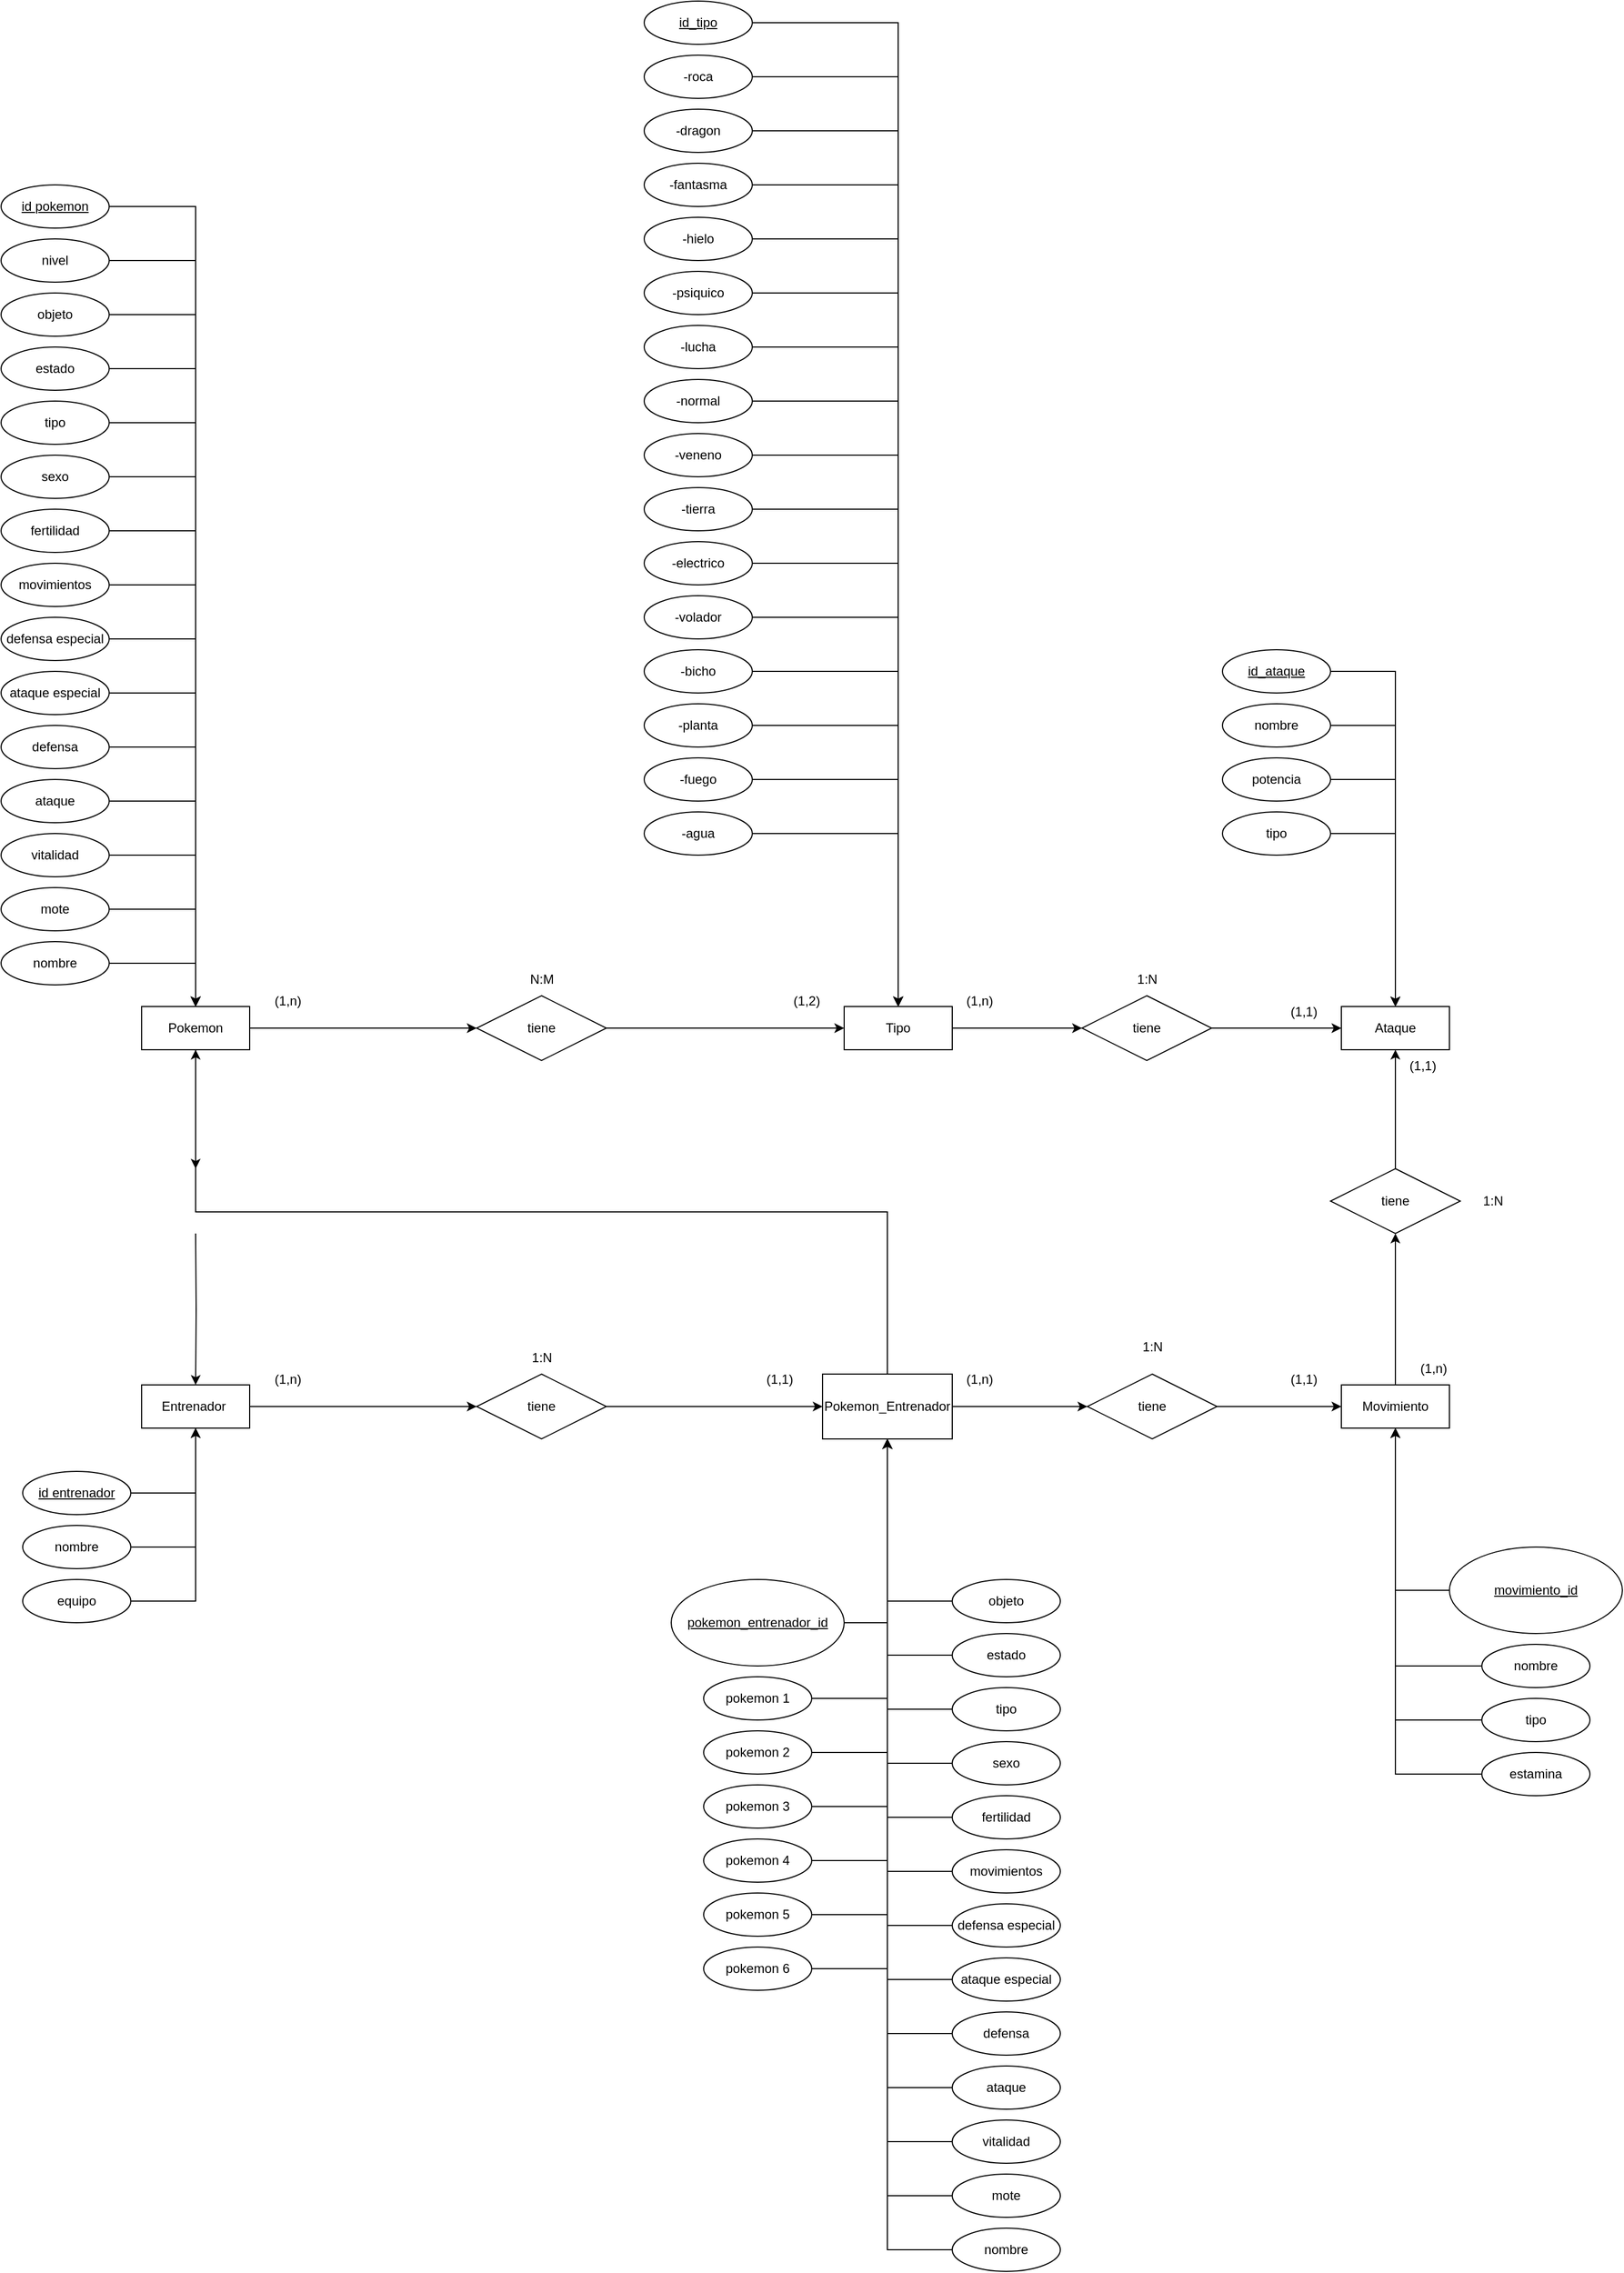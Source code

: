 <mxfile version="21.0.6" type="device"><diagram id="R2lEEEUBdFMjLlhIrx00" name="Page-1"><mxGraphModel dx="1955" dy="-4888" grid="1" gridSize="10" guides="1" tooltips="1" connect="1" arrows="1" fold="1" page="1" pageScale="1" pageWidth="850" pageHeight="1100" math="0" shadow="0" extFonts="Permanent Marker^https://fonts.googleapis.com/css?family=Permanent+Marker"><root><mxCell id="0"/><mxCell id="1" parent="0"/><mxCell id="x5G75nbqkh0U1uUKyFEa-530" style="edgeStyle=orthogonalEdgeStyle;rounded=0;orthogonalLoop=1;jettySize=auto;html=1;exitX=1;exitY=0.5;exitDx=0;exitDy=0;entryX=0;entryY=0.5;entryDx=0;entryDy=0;" parent="1" source="qln_caeNBjAnbk7us_ng-47" target="qln_caeNBjAnbk7us_ng-74" edge="1"><mxGeometry relative="1" as="geometry"/></mxCell><mxCell id="NhyKZMnc2FJVeLlSs4U3-15" style="edgeStyle=orthogonalEdgeStyle;rounded=0;orthogonalLoop=1;jettySize=auto;html=1;exitX=0.5;exitY=1;exitDx=0;exitDy=0;entryX=0.5;entryY=0;entryDx=0;entryDy=0;" parent="1" source="qln_caeNBjAnbk7us_ng-47" edge="1"><mxGeometry relative="1" as="geometry"><mxPoint x="-130" y="6730" as="targetPoint"/></mxGeometry></mxCell><mxCell id="qln_caeNBjAnbk7us_ng-47" value="Pokemon" style="whiteSpace=wrap;html=1;align=center;" parent="1" vertex="1"><mxGeometry x="-180" y="6580" width="100" height="40" as="geometry"/></mxCell><mxCell id="qln_caeNBjAnbk7us_ng-70" value="Ataque" style="whiteSpace=wrap;html=1;align=center;" parent="1" vertex="1"><mxGeometry x="930" y="6580" width="100" height="40" as="geometry"/></mxCell><mxCell id="x5G75nbqkh0U1uUKyFEa-531" style="edgeStyle=orthogonalEdgeStyle;rounded=0;orthogonalLoop=1;jettySize=auto;html=1;exitX=1;exitY=0.5;exitDx=0;exitDy=0;entryX=0;entryY=0.5;entryDx=0;entryDy=0;" parent="1" source="qln_caeNBjAnbk7us_ng-74" target="x5G75nbqkh0U1uUKyFEa-524" edge="1"><mxGeometry relative="1" as="geometry"/></mxCell><mxCell id="qln_caeNBjAnbk7us_ng-74" value="tiene" style="shape=rhombus;perimeter=rhombusPerimeter;whiteSpace=wrap;html=1;align=center;" parent="1" vertex="1"><mxGeometry x="130" y="6570" width="120" height="60" as="geometry"/></mxCell><mxCell id="AE3IdgqN83eDhT4mOjnv-27" style="edgeStyle=orthogonalEdgeStyle;rounded=0;orthogonalLoop=1;jettySize=auto;html=1;exitX=1;exitY=0.5;exitDx=0;exitDy=0;" parent="1" source="qln_caeNBjAnbk7us_ng-88" target="qln_caeNBjAnbk7us_ng-47" edge="1"><mxGeometry relative="1" as="geometry"/></mxCell><mxCell id="qln_caeNBjAnbk7us_ng-88" value="id pokemon" style="ellipse;whiteSpace=wrap;html=1;align=center;fontStyle=4;" parent="1" vertex="1"><mxGeometry x="-310" y="5820" width="100" height="40" as="geometry"/></mxCell><mxCell id="AE3IdgqN83eDhT4mOjnv-26" style="edgeStyle=orthogonalEdgeStyle;rounded=0;orthogonalLoop=1;jettySize=auto;html=1;exitX=1;exitY=0.5;exitDx=0;exitDy=0;" parent="1" source="qln_caeNBjAnbk7us_ng-89" target="qln_caeNBjAnbk7us_ng-47" edge="1"><mxGeometry relative="1" as="geometry"/></mxCell><mxCell id="qln_caeNBjAnbk7us_ng-89" value="nivel" style="ellipse;whiteSpace=wrap;html=1;align=center;" parent="1" vertex="1"><mxGeometry x="-310" y="5870" width="100" height="40" as="geometry"/></mxCell><mxCell id="AE3IdgqN83eDhT4mOjnv-23" style="edgeStyle=orthogonalEdgeStyle;rounded=0;orthogonalLoop=1;jettySize=auto;html=1;exitX=1;exitY=0.5;exitDx=0;exitDy=0;entryX=0.5;entryY=0;entryDx=0;entryDy=0;" parent="1" source="qln_caeNBjAnbk7us_ng-90" target="qln_caeNBjAnbk7us_ng-47" edge="1"><mxGeometry relative="1" as="geometry"/></mxCell><mxCell id="qln_caeNBjAnbk7us_ng-90" value="tipo" style="ellipse;whiteSpace=wrap;html=1;align=center;" parent="1" vertex="1"><mxGeometry x="-310" y="6020" width="100" height="40" as="geometry"/></mxCell><mxCell id="AE3IdgqN83eDhT4mOjnv-24" style="edgeStyle=orthogonalEdgeStyle;rounded=0;orthogonalLoop=1;jettySize=auto;html=1;exitX=1;exitY=0.5;exitDx=0;exitDy=0;" parent="1" source="qln_caeNBjAnbk7us_ng-91" target="qln_caeNBjAnbk7us_ng-47" edge="1"><mxGeometry relative="1" as="geometry"/></mxCell><mxCell id="qln_caeNBjAnbk7us_ng-91" value="estado" style="ellipse;whiteSpace=wrap;html=1;align=center;" parent="1" vertex="1"><mxGeometry x="-310" y="5970" width="100" height="40" as="geometry"/></mxCell><mxCell id="AE3IdgqN83eDhT4mOjnv-25" style="edgeStyle=orthogonalEdgeStyle;rounded=0;orthogonalLoop=1;jettySize=auto;html=1;exitX=1;exitY=0.5;exitDx=0;exitDy=0;" parent="1" source="qln_caeNBjAnbk7us_ng-92" target="qln_caeNBjAnbk7us_ng-47" edge="1"><mxGeometry relative="1" as="geometry"/></mxCell><mxCell id="qln_caeNBjAnbk7us_ng-92" value="objeto" style="ellipse;whiteSpace=wrap;html=1;align=center;" parent="1" vertex="1"><mxGeometry x="-310" y="5920" width="100" height="40" as="geometry"/></mxCell><mxCell id="AE3IdgqN83eDhT4mOjnv-22" style="edgeStyle=orthogonalEdgeStyle;rounded=0;orthogonalLoop=1;jettySize=auto;html=1;exitX=1;exitY=0.5;exitDx=0;exitDy=0;entryX=0.5;entryY=0;entryDx=0;entryDy=0;" parent="1" source="qln_caeNBjAnbk7us_ng-93" target="qln_caeNBjAnbk7us_ng-47" edge="1"><mxGeometry relative="1" as="geometry"/></mxCell><mxCell id="qln_caeNBjAnbk7us_ng-93" value="sexo" style="ellipse;whiteSpace=wrap;html=1;align=center;" parent="1" vertex="1"><mxGeometry x="-310" y="6070" width="100" height="40" as="geometry"/></mxCell><mxCell id="AE3IdgqN83eDhT4mOjnv-21" style="edgeStyle=orthogonalEdgeStyle;rounded=0;orthogonalLoop=1;jettySize=auto;html=1;exitX=1;exitY=0.5;exitDx=0;exitDy=0;entryX=0.5;entryY=0;entryDx=0;entryDy=0;" parent="1" source="qln_caeNBjAnbk7us_ng-94" target="qln_caeNBjAnbk7us_ng-47" edge="1"><mxGeometry relative="1" as="geometry"/></mxCell><mxCell id="qln_caeNBjAnbk7us_ng-94" value="fertilidad" style="ellipse;whiteSpace=wrap;html=1;align=center;" parent="1" vertex="1"><mxGeometry x="-310" y="6120" width="100" height="40" as="geometry"/></mxCell><mxCell id="qln_caeNBjAnbk7us_ng-101" value="(1,2)" style="text;html=1;align=center;verticalAlign=middle;resizable=0;points=[];autosize=1;strokeColor=none;fillColor=none;" parent="1" vertex="1"><mxGeometry x="410" y="6560" width="50" height="30" as="geometry"/></mxCell><mxCell id="qln_caeNBjAnbk7us_ng-102" value="(1,n)" style="text;html=1;align=center;verticalAlign=middle;resizable=0;points=[];autosize=1;strokeColor=none;fillColor=none;" parent="1" vertex="1"><mxGeometry x="-70" y="6560" width="50" height="30" as="geometry"/></mxCell><mxCell id="qln_caeNBjAnbk7us_ng-103" value="N:M" style="text;html=1;align=center;verticalAlign=middle;resizable=0;points=[];autosize=1;strokeColor=none;fillColor=none;" parent="1" vertex="1"><mxGeometry x="165" y="6540" width="50" height="30" as="geometry"/></mxCell><mxCell id="NhyKZMnc2FJVeLlSs4U3-11" style="edgeStyle=orthogonalEdgeStyle;rounded=0;orthogonalLoop=1;jettySize=auto;html=1;exitX=1;exitY=0.5;exitDx=0;exitDy=0;entryX=0;entryY=0.5;entryDx=0;entryDy=0;" parent="1" source="x5G75nbqkh0U1uUKyFEa-524" target="NhyKZMnc2FJVeLlSs4U3-5" edge="1"><mxGeometry relative="1" as="geometry"/></mxCell><mxCell id="x5G75nbqkh0U1uUKyFEa-524" value="Tipo" style="whiteSpace=wrap;html=1;align=center;" parent="1" vertex="1"><mxGeometry x="470" y="6580" width="100" height="40" as="geometry"/></mxCell><mxCell id="NhyKZMnc2FJVeLlSs4U3-18" style="edgeStyle=orthogonalEdgeStyle;rounded=0;orthogonalLoop=1;jettySize=auto;html=1;exitX=1;exitY=0.5;exitDx=0;exitDy=0;entryX=0;entryY=0.5;entryDx=0;entryDy=0;" parent="1" source="x5G75nbqkh0U1uUKyFEa-525" target="NhyKZMnc2FJVeLlSs4U3-17" edge="1"><mxGeometry relative="1" as="geometry"/></mxCell><mxCell id="x5G75nbqkh0U1uUKyFEa-525" value="Entrenador&amp;nbsp;" style="whiteSpace=wrap;html=1;align=center;" parent="1" vertex="1"><mxGeometry x="-180" y="6930" width="100" height="40" as="geometry"/></mxCell><mxCell id="NhyKZMnc2FJVeLlSs4U3-13" style="edgeStyle=orthogonalEdgeStyle;rounded=0;orthogonalLoop=1;jettySize=auto;html=1;exitX=1;exitY=0.5;exitDx=0;exitDy=0;entryX=0;entryY=0.5;entryDx=0;entryDy=0;" parent="1" source="x5G75nbqkh0U1uUKyFEa-526" target="NhyKZMnc2FJVeLlSs4U3-9" edge="1"><mxGeometry relative="1" as="geometry"/></mxCell><mxCell id="PVicD69VMlOmzmvWoBHK-2" style="edgeStyle=orthogonalEdgeStyle;rounded=0;orthogonalLoop=1;jettySize=auto;html=1;exitX=0.5;exitY=0;exitDx=0;exitDy=0;entryX=0.5;entryY=1;entryDx=0;entryDy=0;" edge="1" parent="1" source="x5G75nbqkh0U1uUKyFEa-526" target="qln_caeNBjAnbk7us_ng-47"><mxGeometry relative="1" as="geometry"/></mxCell><mxCell id="x5G75nbqkh0U1uUKyFEa-526" value="Pokemon_Entrenador" style="whiteSpace=wrap;html=1;align=center;" parent="1" vertex="1"><mxGeometry x="450" y="6920" width="120" height="60" as="geometry"/></mxCell><mxCell id="NhyKZMnc2FJVeLlSs4U3-12" style="edgeStyle=orthogonalEdgeStyle;rounded=0;orthogonalLoop=1;jettySize=auto;html=1;exitX=1;exitY=0.5;exitDx=0;exitDy=0;entryX=0;entryY=0.5;entryDx=0;entryDy=0;" parent="1" source="NhyKZMnc2FJVeLlSs4U3-5" target="qln_caeNBjAnbk7us_ng-70" edge="1"><mxGeometry relative="1" as="geometry"/></mxCell><mxCell id="NhyKZMnc2FJVeLlSs4U3-5" value="tiene" style="shape=rhombus;perimeter=rhombusPerimeter;whiteSpace=wrap;html=1;align=center;" parent="1" vertex="1"><mxGeometry x="690" y="6570" width="120" height="60" as="geometry"/></mxCell><mxCell id="NhyKZMnc2FJVeLlSs4U3-26" value="" style="edgeStyle=orthogonalEdgeStyle;rounded=0;orthogonalLoop=1;jettySize=auto;html=1;" parent="1" source="NhyKZMnc2FJVeLlSs4U3-8" target="NhyKZMnc2FJVeLlSs4U3-24" edge="1"><mxGeometry relative="1" as="geometry"/></mxCell><mxCell id="NhyKZMnc2FJVeLlSs4U3-8" value="Movimiento" style="whiteSpace=wrap;html=1;align=center;" parent="1" vertex="1"><mxGeometry x="930" y="6930" width="100" height="40" as="geometry"/></mxCell><mxCell id="NhyKZMnc2FJVeLlSs4U3-14" style="edgeStyle=orthogonalEdgeStyle;rounded=0;orthogonalLoop=1;jettySize=auto;html=1;exitX=1;exitY=0.5;exitDx=0;exitDy=0;entryX=0;entryY=0.5;entryDx=0;entryDy=0;" parent="1" source="NhyKZMnc2FJVeLlSs4U3-9" target="NhyKZMnc2FJVeLlSs4U3-8" edge="1"><mxGeometry relative="1" as="geometry"/></mxCell><mxCell id="NhyKZMnc2FJVeLlSs4U3-9" value="tiene" style="shape=rhombus;perimeter=rhombusPerimeter;whiteSpace=wrap;html=1;align=center;" parent="1" vertex="1"><mxGeometry x="695" y="6920" width="120" height="60" as="geometry"/></mxCell><mxCell id="NhyKZMnc2FJVeLlSs4U3-16" style="edgeStyle=orthogonalEdgeStyle;rounded=0;orthogonalLoop=1;jettySize=auto;html=1;exitX=0.5;exitY=1;exitDx=0;exitDy=0;entryX=0.5;entryY=0;entryDx=0;entryDy=0;" parent="1" target="x5G75nbqkh0U1uUKyFEa-525" edge="1"><mxGeometry relative="1" as="geometry"><mxPoint x="-130" y="6790" as="sourcePoint"/></mxGeometry></mxCell><mxCell id="NhyKZMnc2FJVeLlSs4U3-19" style="edgeStyle=orthogonalEdgeStyle;rounded=0;orthogonalLoop=1;jettySize=auto;html=1;exitX=1;exitY=0.5;exitDx=0;exitDy=0;entryX=0;entryY=0.5;entryDx=0;entryDy=0;" parent="1" source="NhyKZMnc2FJVeLlSs4U3-17" target="x5G75nbqkh0U1uUKyFEa-526" edge="1"><mxGeometry relative="1" as="geometry"/></mxCell><mxCell id="NhyKZMnc2FJVeLlSs4U3-17" value="tiene" style="shape=rhombus;perimeter=rhombusPerimeter;whiteSpace=wrap;html=1;align=center;" parent="1" vertex="1"><mxGeometry x="130" y="6920" width="120" height="60" as="geometry"/></mxCell><mxCell id="NhyKZMnc2FJVeLlSs4U3-20" value="(1,n)" style="text;html=1;align=center;verticalAlign=middle;resizable=0;points=[];autosize=1;strokeColor=none;fillColor=none;" parent="1" vertex="1"><mxGeometry x="-70" y="6910" width="50" height="30" as="geometry"/></mxCell><mxCell id="NhyKZMnc2FJVeLlSs4U3-21" value="(1,1)" style="text;html=1;align=center;verticalAlign=middle;resizable=0;points=[];autosize=1;strokeColor=none;fillColor=none;" parent="1" vertex="1"><mxGeometry x="385" y="6910" width="50" height="30" as="geometry"/></mxCell><mxCell id="NhyKZMnc2FJVeLlSs4U3-22" value="1:N" style="text;html=1;align=center;verticalAlign=middle;resizable=0;points=[];autosize=1;strokeColor=none;fillColor=none;" parent="1" vertex="1"><mxGeometry x="170" y="6890" width="40" height="30" as="geometry"/></mxCell><mxCell id="NhyKZMnc2FJVeLlSs4U3-25" value="" style="edgeStyle=orthogonalEdgeStyle;rounded=0;orthogonalLoop=1;jettySize=auto;html=1;" parent="1" source="NhyKZMnc2FJVeLlSs4U3-24" target="qln_caeNBjAnbk7us_ng-70" edge="1"><mxGeometry relative="1" as="geometry"/></mxCell><mxCell id="NhyKZMnc2FJVeLlSs4U3-24" value="tiene" style="shape=rhombus;perimeter=rhombusPerimeter;whiteSpace=wrap;html=1;align=center;" parent="1" vertex="1"><mxGeometry x="920" y="6730" width="120" height="60" as="geometry"/></mxCell><mxCell id="NhyKZMnc2FJVeLlSs4U3-28" value="(1,n)" style="text;html=1;align=center;verticalAlign=middle;resizable=0;points=[];autosize=1;strokeColor=none;fillColor=none;" parent="1" vertex="1"><mxGeometry x="990" y="6900" width="50" height="30" as="geometry"/></mxCell><mxCell id="NhyKZMnc2FJVeLlSs4U3-30" value="(1,1)" style="text;html=1;align=center;verticalAlign=middle;resizable=0;points=[];autosize=1;strokeColor=none;fillColor=none;" parent="1" vertex="1"><mxGeometry x="980" y="6620" width="50" height="30" as="geometry"/></mxCell><mxCell id="NhyKZMnc2FJVeLlSs4U3-31" value="1:N" style="text;html=1;align=center;verticalAlign=middle;resizable=0;points=[];autosize=1;strokeColor=none;fillColor=none;" parent="1" vertex="1"><mxGeometry x="1050" y="6745" width="40" height="30" as="geometry"/></mxCell><mxCell id="NhyKZMnc2FJVeLlSs4U3-33" value="(1,n)" style="text;html=1;align=center;verticalAlign=middle;resizable=0;points=[];autosize=1;strokeColor=none;fillColor=none;" parent="1" vertex="1"><mxGeometry x="570" y="6910" width="50" height="30" as="geometry"/></mxCell><mxCell id="NhyKZMnc2FJVeLlSs4U3-35" value="(1,1)" style="text;html=1;align=center;verticalAlign=middle;resizable=0;points=[];autosize=1;strokeColor=none;fillColor=none;" parent="1" vertex="1"><mxGeometry x="870" y="6910" width="50" height="30" as="geometry"/></mxCell><mxCell id="NhyKZMnc2FJVeLlSs4U3-36" value="(1,n)" style="text;html=1;align=center;verticalAlign=middle;resizable=0;points=[];autosize=1;strokeColor=none;fillColor=none;" parent="1" vertex="1"><mxGeometry x="570" y="6560" width="50" height="30" as="geometry"/></mxCell><mxCell id="NhyKZMnc2FJVeLlSs4U3-37" value="(1,1)" style="text;html=1;align=center;verticalAlign=middle;resizable=0;points=[];autosize=1;strokeColor=none;fillColor=none;" parent="1" vertex="1"><mxGeometry x="870" y="6570" width="50" height="30" as="geometry"/></mxCell><mxCell id="NhyKZMnc2FJVeLlSs4U3-40" value="1:N" style="text;html=1;align=center;verticalAlign=middle;resizable=0;points=[];autosize=1;strokeColor=none;fillColor=none;" parent="1" vertex="1"><mxGeometry x="735" y="6880" width="40" height="30" as="geometry"/></mxCell><mxCell id="NhyKZMnc2FJVeLlSs4U3-41" value="1:N" style="text;html=1;align=center;verticalAlign=middle;resizable=0;points=[];autosize=1;strokeColor=none;fillColor=none;" parent="1" vertex="1"><mxGeometry x="730" y="6540" width="40" height="30" as="geometry"/></mxCell><mxCell id="AE3IdgqN83eDhT4mOjnv-20" style="edgeStyle=orthogonalEdgeStyle;rounded=0;orthogonalLoop=1;jettySize=auto;html=1;exitX=1;exitY=0.5;exitDx=0;exitDy=0;entryX=0.5;entryY=0;entryDx=0;entryDy=0;" parent="1" source="AE3IdgqN83eDhT4mOjnv-2" target="qln_caeNBjAnbk7us_ng-47" edge="1"><mxGeometry relative="1" as="geometry"/></mxCell><mxCell id="AE3IdgqN83eDhT4mOjnv-2" value="movimientos" style="ellipse;whiteSpace=wrap;html=1;align=center;" parent="1" vertex="1"><mxGeometry x="-310" y="6170" width="100" height="40" as="geometry"/></mxCell><mxCell id="AE3IdgqN83eDhT4mOjnv-16" style="edgeStyle=orthogonalEdgeStyle;rounded=0;orthogonalLoop=1;jettySize=auto;html=1;exitX=1;exitY=0.5;exitDx=0;exitDy=0;entryX=0.5;entryY=0;entryDx=0;entryDy=0;" parent="1" source="AE3IdgqN83eDhT4mOjnv-3" target="qln_caeNBjAnbk7us_ng-47" edge="1"><mxGeometry relative="1" as="geometry"/></mxCell><mxCell id="AE3IdgqN83eDhT4mOjnv-3" value="defensa" style="ellipse;whiteSpace=wrap;html=1;align=center;" parent="1" vertex="1"><mxGeometry x="-310" y="6320" width="100" height="40" as="geometry"/></mxCell><mxCell id="AE3IdgqN83eDhT4mOjnv-19" style="edgeStyle=orthogonalEdgeStyle;rounded=0;orthogonalLoop=1;jettySize=auto;html=1;exitX=1;exitY=0.5;exitDx=0;exitDy=0;" parent="1" source="AE3IdgqN83eDhT4mOjnv-4" target="qln_caeNBjAnbk7us_ng-47" edge="1"><mxGeometry relative="1" as="geometry"/></mxCell><mxCell id="AE3IdgqN83eDhT4mOjnv-4" value="ataque especial&lt;br/&gt;" style="ellipse;whiteSpace=wrap;html=1;align=center;" parent="1" vertex="1"><mxGeometry x="-310" y="6270" width="100" height="40" as="geometry"/></mxCell><mxCell id="AE3IdgqN83eDhT4mOjnv-18" style="edgeStyle=orthogonalEdgeStyle;rounded=0;orthogonalLoop=1;jettySize=auto;html=1;exitX=1;exitY=0.5;exitDx=0;exitDy=0;" parent="1" source="AE3IdgqN83eDhT4mOjnv-5" target="qln_caeNBjAnbk7us_ng-47" edge="1"><mxGeometry relative="1" as="geometry"/></mxCell><mxCell id="AE3IdgqN83eDhT4mOjnv-5" value="defensa especial&lt;br/&gt;" style="ellipse;whiteSpace=wrap;html=1;align=center;" parent="1" vertex="1"><mxGeometry x="-310" y="6220" width="100" height="40" as="geometry"/></mxCell><mxCell id="AE3IdgqN83eDhT4mOjnv-17" style="edgeStyle=orthogonalEdgeStyle;rounded=0;orthogonalLoop=1;jettySize=auto;html=1;exitX=1;exitY=0.5;exitDx=0;exitDy=0;" parent="1" source="AE3IdgqN83eDhT4mOjnv-6" target="qln_caeNBjAnbk7us_ng-47" edge="1"><mxGeometry relative="1" as="geometry"/></mxCell><mxCell id="AE3IdgqN83eDhT4mOjnv-6" value="ataque" style="ellipse;whiteSpace=wrap;html=1;align=center;" parent="1" vertex="1"><mxGeometry x="-310" y="6370" width="100" height="40" as="geometry"/></mxCell><mxCell id="AE3IdgqN83eDhT4mOjnv-15" style="edgeStyle=orthogonalEdgeStyle;rounded=0;orthogonalLoop=1;jettySize=auto;html=1;exitX=1;exitY=0.5;exitDx=0;exitDy=0;" parent="1" source="AE3IdgqN83eDhT4mOjnv-7" target="qln_caeNBjAnbk7us_ng-47" edge="1"><mxGeometry relative="1" as="geometry"/></mxCell><mxCell id="AE3IdgqN83eDhT4mOjnv-7" value="vitalidad" style="ellipse;whiteSpace=wrap;html=1;align=center;" parent="1" vertex="1"><mxGeometry x="-310" y="6420" width="100" height="40" as="geometry"/></mxCell><mxCell id="AE3IdgqN83eDhT4mOjnv-11" style="edgeStyle=orthogonalEdgeStyle;rounded=0;orthogonalLoop=1;jettySize=auto;html=1;exitX=1;exitY=0.5;exitDx=0;exitDy=0;entryX=0.5;entryY=0;entryDx=0;entryDy=0;" parent="1" source="AE3IdgqN83eDhT4mOjnv-8" target="qln_caeNBjAnbk7us_ng-47" edge="1"><mxGeometry relative="1" as="geometry"/></mxCell><mxCell id="AE3IdgqN83eDhT4mOjnv-8" value="mote" style="ellipse;whiteSpace=wrap;html=1;align=center;" parent="1" vertex="1"><mxGeometry x="-310" y="6470" width="100" height="40" as="geometry"/></mxCell><mxCell id="AE3IdgqN83eDhT4mOjnv-10" style="edgeStyle=orthogonalEdgeStyle;rounded=0;orthogonalLoop=1;jettySize=auto;html=1;exitX=1;exitY=0.5;exitDx=0;exitDy=0;" parent="1" source="AE3IdgqN83eDhT4mOjnv-9" target="qln_caeNBjAnbk7us_ng-47" edge="1"><mxGeometry relative="1" as="geometry"/></mxCell><mxCell id="AE3IdgqN83eDhT4mOjnv-9" value="nombre" style="ellipse;whiteSpace=wrap;html=1;align=center;" parent="1" vertex="1"><mxGeometry x="-310" y="6520" width="100" height="40" as="geometry"/></mxCell><mxCell id="AE3IdgqN83eDhT4mOjnv-44" style="edgeStyle=orthogonalEdgeStyle;rounded=0;orthogonalLoop=1;jettySize=auto;html=1;exitX=1;exitY=0.5;exitDx=0;exitDy=0;entryX=0.5;entryY=1;entryDx=0;entryDy=0;" parent="1" source="AE3IdgqN83eDhT4mOjnv-28" target="x5G75nbqkh0U1uUKyFEa-525" edge="1"><mxGeometry relative="1" as="geometry"/></mxCell><mxCell id="AE3IdgqN83eDhT4mOjnv-28" value="id entrenador" style="ellipse;whiteSpace=wrap;html=1;align=center;fontStyle=4;" parent="1" vertex="1"><mxGeometry x="-290" y="7010" width="100" height="40" as="geometry"/></mxCell><mxCell id="AE3IdgqN83eDhT4mOjnv-46" style="edgeStyle=orthogonalEdgeStyle;rounded=0;orthogonalLoop=1;jettySize=auto;html=1;exitX=1;exitY=0.5;exitDx=0;exitDy=0;entryX=0.5;entryY=1;entryDx=0;entryDy=0;" parent="1" source="AE3IdgqN83eDhT4mOjnv-29" target="x5G75nbqkh0U1uUKyFEa-525" edge="1"><mxGeometry relative="1" as="geometry"/></mxCell><mxCell id="AE3IdgqN83eDhT4mOjnv-29" value="equipo" style="ellipse;whiteSpace=wrap;html=1;align=center;" parent="1" vertex="1"><mxGeometry x="-290" y="7110" width="100" height="40" as="geometry"/></mxCell><mxCell id="AE3IdgqN83eDhT4mOjnv-45" style="edgeStyle=orthogonalEdgeStyle;rounded=0;orthogonalLoop=1;jettySize=auto;html=1;exitX=1;exitY=0.5;exitDx=0;exitDy=0;entryX=0.5;entryY=1;entryDx=0;entryDy=0;" parent="1" source="AE3IdgqN83eDhT4mOjnv-43" target="x5G75nbqkh0U1uUKyFEa-525" edge="1"><mxGeometry relative="1" as="geometry"/></mxCell><mxCell id="AE3IdgqN83eDhT4mOjnv-43" value="nombre" style="ellipse;whiteSpace=wrap;html=1;align=center;" parent="1" vertex="1"><mxGeometry x="-290" y="7060" width="100" height="40" as="geometry"/></mxCell><mxCell id="AE3IdgqN83eDhT4mOjnv-54" style="edgeStyle=orthogonalEdgeStyle;rounded=0;orthogonalLoop=1;jettySize=auto;html=1;exitX=1;exitY=0.5;exitDx=0;exitDy=0;entryX=0.5;entryY=1;entryDx=0;entryDy=0;" parent="1" source="AE3IdgqN83eDhT4mOjnv-47" target="x5G75nbqkh0U1uUKyFEa-526" edge="1"><mxGeometry relative="1" as="geometry"/></mxCell><mxCell id="AE3IdgqN83eDhT4mOjnv-47" value="pokemon_entrenador_id" style="ellipse;whiteSpace=wrap;html=1;align=center;fontStyle=4;" parent="1" vertex="1"><mxGeometry x="310" y="7110" width="160" height="80" as="geometry"/></mxCell><mxCell id="AE3IdgqN83eDhT4mOjnv-56" style="edgeStyle=orthogonalEdgeStyle;rounded=0;orthogonalLoop=1;jettySize=auto;html=1;exitX=1;exitY=0.5;exitDx=0;exitDy=0;entryX=0.5;entryY=1;entryDx=0;entryDy=0;" parent="1" source="AE3IdgqN83eDhT4mOjnv-48" target="x5G75nbqkh0U1uUKyFEa-526" edge="1"><mxGeometry relative="1" as="geometry"/></mxCell><mxCell id="AE3IdgqN83eDhT4mOjnv-48" value="pokemon 2" style="ellipse;whiteSpace=wrap;html=1;align=center;" parent="1" vertex="1"><mxGeometry x="340" y="7250" width="100" height="40" as="geometry"/></mxCell><mxCell id="AE3IdgqN83eDhT4mOjnv-55" style="edgeStyle=orthogonalEdgeStyle;rounded=0;orthogonalLoop=1;jettySize=auto;html=1;exitX=1;exitY=0.5;exitDx=0;exitDy=0;entryX=0.5;entryY=1;entryDx=0;entryDy=0;" parent="1" source="AE3IdgqN83eDhT4mOjnv-49" target="x5G75nbqkh0U1uUKyFEa-526" edge="1"><mxGeometry relative="1" as="geometry"/></mxCell><mxCell id="AE3IdgqN83eDhT4mOjnv-49" value="pokemon 1" style="ellipse;whiteSpace=wrap;html=1;align=center;" parent="1" vertex="1"><mxGeometry x="340" y="7200" width="100" height="40" as="geometry"/></mxCell><mxCell id="AE3IdgqN83eDhT4mOjnv-58" style="edgeStyle=orthogonalEdgeStyle;rounded=0;orthogonalLoop=1;jettySize=auto;html=1;exitX=1;exitY=0.5;exitDx=0;exitDy=0;entryX=0.5;entryY=1;entryDx=0;entryDy=0;" parent="1" source="AE3IdgqN83eDhT4mOjnv-50" target="x5G75nbqkh0U1uUKyFEa-526" edge="1"><mxGeometry relative="1" as="geometry"/></mxCell><mxCell id="AE3IdgqN83eDhT4mOjnv-50" value="pokemon 4" style="ellipse;whiteSpace=wrap;html=1;align=center;" parent="1" vertex="1"><mxGeometry x="340" y="7350" width="100" height="40" as="geometry"/></mxCell><mxCell id="AE3IdgqN83eDhT4mOjnv-57" style="edgeStyle=orthogonalEdgeStyle;rounded=0;orthogonalLoop=1;jettySize=auto;html=1;exitX=1;exitY=0.5;exitDx=0;exitDy=0;" parent="1" source="AE3IdgqN83eDhT4mOjnv-51" target="x5G75nbqkh0U1uUKyFEa-526" edge="1"><mxGeometry relative="1" as="geometry"/></mxCell><mxCell id="AE3IdgqN83eDhT4mOjnv-51" value="pokemon 3" style="ellipse;whiteSpace=wrap;html=1;align=center;" parent="1" vertex="1"><mxGeometry x="340" y="7300" width="100" height="40" as="geometry"/></mxCell><mxCell id="AE3IdgqN83eDhT4mOjnv-60" style="edgeStyle=orthogonalEdgeStyle;rounded=0;orthogonalLoop=1;jettySize=auto;html=1;exitX=1;exitY=0.5;exitDx=0;exitDy=0;entryX=0.5;entryY=1;entryDx=0;entryDy=0;" parent="1" source="AE3IdgqN83eDhT4mOjnv-52" target="x5G75nbqkh0U1uUKyFEa-526" edge="1"><mxGeometry relative="1" as="geometry"/></mxCell><mxCell id="AE3IdgqN83eDhT4mOjnv-52" value="pokemon 6" style="ellipse;whiteSpace=wrap;html=1;align=center;" parent="1" vertex="1"><mxGeometry x="340" y="7450" width="100" height="40" as="geometry"/></mxCell><mxCell id="AE3IdgqN83eDhT4mOjnv-59" style="edgeStyle=orthogonalEdgeStyle;rounded=0;orthogonalLoop=1;jettySize=auto;html=1;exitX=1;exitY=0.5;exitDx=0;exitDy=0;" parent="1" source="AE3IdgqN83eDhT4mOjnv-53" target="x5G75nbqkh0U1uUKyFEa-526" edge="1"><mxGeometry relative="1" as="geometry"/></mxCell><mxCell id="AE3IdgqN83eDhT4mOjnv-53" value="pokemon 5" style="ellipse;whiteSpace=wrap;html=1;align=center;" parent="1" vertex="1"><mxGeometry x="340" y="7400" width="100" height="40" as="geometry"/></mxCell><mxCell id="AE3IdgqN83eDhT4mOjnv-76" style="edgeStyle=orthogonalEdgeStyle;rounded=0;orthogonalLoop=1;jettySize=auto;html=1;exitX=0;exitY=0.5;exitDx=0;exitDy=0;" parent="1" source="AE3IdgqN83eDhT4mOjnv-61" target="x5G75nbqkh0U1uUKyFEa-526" edge="1"><mxGeometry relative="1" as="geometry"/></mxCell><mxCell id="AE3IdgqN83eDhT4mOjnv-61" value="tipo" style="ellipse;whiteSpace=wrap;html=1;align=center;" parent="1" vertex="1"><mxGeometry x="570" y="7210" width="100" height="40" as="geometry"/></mxCell><mxCell id="AE3IdgqN83eDhT4mOjnv-75" style="edgeStyle=orthogonalEdgeStyle;rounded=0;orthogonalLoop=1;jettySize=auto;html=1;exitX=0;exitY=0.5;exitDx=0;exitDy=0;" parent="1" source="AE3IdgqN83eDhT4mOjnv-62" target="x5G75nbqkh0U1uUKyFEa-526" edge="1"><mxGeometry relative="1" as="geometry"/></mxCell><mxCell id="AE3IdgqN83eDhT4mOjnv-62" value="estado" style="ellipse;whiteSpace=wrap;html=1;align=center;" parent="1" vertex="1"><mxGeometry x="570" y="7160" width="100" height="40" as="geometry"/></mxCell><mxCell id="AE3IdgqN83eDhT4mOjnv-74" style="edgeStyle=orthogonalEdgeStyle;rounded=0;orthogonalLoop=1;jettySize=auto;html=1;exitX=0;exitY=0.5;exitDx=0;exitDy=0;entryX=0.5;entryY=1;entryDx=0;entryDy=0;" parent="1" source="AE3IdgqN83eDhT4mOjnv-63" target="x5G75nbqkh0U1uUKyFEa-526" edge="1"><mxGeometry relative="1" as="geometry"/></mxCell><mxCell id="AE3IdgqN83eDhT4mOjnv-63" value="objeto" style="ellipse;whiteSpace=wrap;html=1;align=center;" parent="1" vertex="1"><mxGeometry x="570" y="7110" width="100" height="40" as="geometry"/></mxCell><mxCell id="AE3IdgqN83eDhT4mOjnv-77" style="edgeStyle=orthogonalEdgeStyle;rounded=0;orthogonalLoop=1;jettySize=auto;html=1;exitX=0;exitY=0.5;exitDx=0;exitDy=0;" parent="1" source="AE3IdgqN83eDhT4mOjnv-64" target="x5G75nbqkh0U1uUKyFEa-526" edge="1"><mxGeometry relative="1" as="geometry"/></mxCell><mxCell id="AE3IdgqN83eDhT4mOjnv-64" value="sexo" style="ellipse;whiteSpace=wrap;html=1;align=center;" parent="1" vertex="1"><mxGeometry x="570" y="7260" width="100" height="40" as="geometry"/></mxCell><mxCell id="AE3IdgqN83eDhT4mOjnv-78" style="edgeStyle=orthogonalEdgeStyle;rounded=0;orthogonalLoop=1;jettySize=auto;html=1;exitX=0;exitY=0.5;exitDx=0;exitDy=0;" parent="1" source="AE3IdgqN83eDhT4mOjnv-65" target="x5G75nbqkh0U1uUKyFEa-526" edge="1"><mxGeometry relative="1" as="geometry"/></mxCell><mxCell id="AE3IdgqN83eDhT4mOjnv-65" value="fertilidad" style="ellipse;whiteSpace=wrap;html=1;align=center;" parent="1" vertex="1"><mxGeometry x="570" y="7310" width="100" height="40" as="geometry"/></mxCell><mxCell id="AE3IdgqN83eDhT4mOjnv-79" style="edgeStyle=orthogonalEdgeStyle;rounded=0;orthogonalLoop=1;jettySize=auto;html=1;exitX=0;exitY=0.5;exitDx=0;exitDy=0;" parent="1" source="AE3IdgqN83eDhT4mOjnv-66" target="x5G75nbqkh0U1uUKyFEa-526" edge="1"><mxGeometry relative="1" as="geometry"/></mxCell><mxCell id="AE3IdgqN83eDhT4mOjnv-66" value="movimientos" style="ellipse;whiteSpace=wrap;html=1;align=center;" parent="1" vertex="1"><mxGeometry x="570" y="7360" width="100" height="40" as="geometry"/></mxCell><mxCell id="AE3IdgqN83eDhT4mOjnv-82" style="edgeStyle=orthogonalEdgeStyle;rounded=0;orthogonalLoop=1;jettySize=auto;html=1;exitX=0;exitY=0.5;exitDx=0;exitDy=0;" parent="1" source="AE3IdgqN83eDhT4mOjnv-67" target="x5G75nbqkh0U1uUKyFEa-526" edge="1"><mxGeometry relative="1" as="geometry"/></mxCell><mxCell id="AE3IdgqN83eDhT4mOjnv-67" value="defensa" style="ellipse;whiteSpace=wrap;html=1;align=center;" parent="1" vertex="1"><mxGeometry x="570" y="7510" width="100" height="40" as="geometry"/></mxCell><mxCell id="AE3IdgqN83eDhT4mOjnv-81" style="edgeStyle=orthogonalEdgeStyle;rounded=0;orthogonalLoop=1;jettySize=auto;html=1;exitX=0;exitY=0.5;exitDx=0;exitDy=0;" parent="1" source="AE3IdgqN83eDhT4mOjnv-68" target="x5G75nbqkh0U1uUKyFEa-526" edge="1"><mxGeometry relative="1" as="geometry"/></mxCell><mxCell id="AE3IdgqN83eDhT4mOjnv-68" value="ataque especial&lt;br/&gt;" style="ellipse;whiteSpace=wrap;html=1;align=center;" parent="1" vertex="1"><mxGeometry x="570" y="7460" width="100" height="40" as="geometry"/></mxCell><mxCell id="AE3IdgqN83eDhT4mOjnv-80" style="edgeStyle=orthogonalEdgeStyle;rounded=0;orthogonalLoop=1;jettySize=auto;html=1;exitX=0;exitY=0.5;exitDx=0;exitDy=0;" parent="1" source="AE3IdgqN83eDhT4mOjnv-69" target="x5G75nbqkh0U1uUKyFEa-526" edge="1"><mxGeometry relative="1" as="geometry"/></mxCell><mxCell id="AE3IdgqN83eDhT4mOjnv-69" value="defensa especial&lt;br/&gt;" style="ellipse;whiteSpace=wrap;html=1;align=center;" parent="1" vertex="1"><mxGeometry x="570" y="7410" width="100" height="40" as="geometry"/></mxCell><mxCell id="AE3IdgqN83eDhT4mOjnv-83" style="edgeStyle=orthogonalEdgeStyle;rounded=0;orthogonalLoop=1;jettySize=auto;html=1;exitX=0;exitY=0.5;exitDx=0;exitDy=0;" parent="1" source="AE3IdgqN83eDhT4mOjnv-70" target="x5G75nbqkh0U1uUKyFEa-526" edge="1"><mxGeometry relative="1" as="geometry"/></mxCell><mxCell id="AE3IdgqN83eDhT4mOjnv-70" value="ataque" style="ellipse;whiteSpace=wrap;html=1;align=center;" parent="1" vertex="1"><mxGeometry x="570" y="7560" width="100" height="40" as="geometry"/></mxCell><mxCell id="AE3IdgqN83eDhT4mOjnv-84" style="edgeStyle=orthogonalEdgeStyle;rounded=0;orthogonalLoop=1;jettySize=auto;html=1;exitX=0;exitY=0.5;exitDx=0;exitDy=0;" parent="1" source="AE3IdgqN83eDhT4mOjnv-71" target="x5G75nbqkh0U1uUKyFEa-526" edge="1"><mxGeometry relative="1" as="geometry"/></mxCell><mxCell id="AE3IdgqN83eDhT4mOjnv-71" value="vitalidad" style="ellipse;whiteSpace=wrap;html=1;align=center;" parent="1" vertex="1"><mxGeometry x="570" y="7610" width="100" height="40" as="geometry"/></mxCell><mxCell id="AE3IdgqN83eDhT4mOjnv-85" style="edgeStyle=orthogonalEdgeStyle;rounded=0;orthogonalLoop=1;jettySize=auto;html=1;exitX=0;exitY=0.5;exitDx=0;exitDy=0;" parent="1" source="AE3IdgqN83eDhT4mOjnv-72" target="x5G75nbqkh0U1uUKyFEa-526" edge="1"><mxGeometry relative="1" as="geometry"/></mxCell><mxCell id="AE3IdgqN83eDhT4mOjnv-72" value="mote" style="ellipse;whiteSpace=wrap;html=1;align=center;" parent="1" vertex="1"><mxGeometry x="570" y="7660" width="100" height="40" as="geometry"/></mxCell><mxCell id="AE3IdgqN83eDhT4mOjnv-86" style="edgeStyle=orthogonalEdgeStyle;rounded=0;orthogonalLoop=1;jettySize=auto;html=1;exitX=0;exitY=0.5;exitDx=0;exitDy=0;" parent="1" source="AE3IdgqN83eDhT4mOjnv-73" target="x5G75nbqkh0U1uUKyFEa-526" edge="1"><mxGeometry relative="1" as="geometry"/></mxCell><mxCell id="AE3IdgqN83eDhT4mOjnv-73" value="nombre" style="ellipse;whiteSpace=wrap;html=1;align=center;" parent="1" vertex="1"><mxGeometry x="570" y="7710" width="100" height="40" as="geometry"/></mxCell><mxCell id="AE3IdgqN83eDhT4mOjnv-98" style="edgeStyle=orthogonalEdgeStyle;rounded=0;orthogonalLoop=1;jettySize=auto;html=1;exitX=0;exitY=0.5;exitDx=0;exitDy=0;entryX=0.5;entryY=1;entryDx=0;entryDy=0;" parent="1" source="AE3IdgqN83eDhT4mOjnv-94" target="NhyKZMnc2FJVeLlSs4U3-8" edge="1"><mxGeometry relative="1" as="geometry"/></mxCell><mxCell id="AE3IdgqN83eDhT4mOjnv-94" value="movimiento_id" style="ellipse;whiteSpace=wrap;html=1;align=center;fontStyle=4;" parent="1" vertex="1"><mxGeometry x="1030" y="7080" width="160" height="80" as="geometry"/></mxCell><mxCell id="AE3IdgqN83eDhT4mOjnv-100" style="edgeStyle=orthogonalEdgeStyle;rounded=0;orthogonalLoop=1;jettySize=auto;html=1;exitX=0;exitY=0.5;exitDx=0;exitDy=0;" parent="1" source="AE3IdgqN83eDhT4mOjnv-95" target="NhyKZMnc2FJVeLlSs4U3-8" edge="1"><mxGeometry relative="1" as="geometry"/></mxCell><mxCell id="AE3IdgqN83eDhT4mOjnv-95" value="tipo" style="ellipse;whiteSpace=wrap;html=1;align=center;" parent="1" vertex="1"><mxGeometry x="1060" y="7220" width="100" height="40" as="geometry"/></mxCell><mxCell id="AE3IdgqN83eDhT4mOjnv-99" style="edgeStyle=orthogonalEdgeStyle;rounded=0;orthogonalLoop=1;jettySize=auto;html=1;exitX=0;exitY=0.5;exitDx=0;exitDy=0;entryX=0.5;entryY=1;entryDx=0;entryDy=0;" parent="1" source="AE3IdgqN83eDhT4mOjnv-96" target="NhyKZMnc2FJVeLlSs4U3-8" edge="1"><mxGeometry relative="1" as="geometry"/></mxCell><mxCell id="AE3IdgqN83eDhT4mOjnv-96" value="nombre" style="ellipse;whiteSpace=wrap;html=1;align=center;" parent="1" vertex="1"><mxGeometry x="1060" y="7170" width="100" height="40" as="geometry"/></mxCell><mxCell id="AE3IdgqN83eDhT4mOjnv-101" style="edgeStyle=orthogonalEdgeStyle;rounded=0;orthogonalLoop=1;jettySize=auto;html=1;exitX=0;exitY=0.5;exitDx=0;exitDy=0;" parent="1" source="AE3IdgqN83eDhT4mOjnv-97" target="NhyKZMnc2FJVeLlSs4U3-8" edge="1"><mxGeometry relative="1" as="geometry"/></mxCell><mxCell id="AE3IdgqN83eDhT4mOjnv-97" value="estamina" style="ellipse;whiteSpace=wrap;html=1;align=center;" parent="1" vertex="1"><mxGeometry x="1060" y="7270" width="100" height="40" as="geometry"/></mxCell><mxCell id="AE3IdgqN83eDhT4mOjnv-136" style="edgeStyle=orthogonalEdgeStyle;rounded=0;orthogonalLoop=1;jettySize=auto;html=1;exitX=1;exitY=0.5;exitDx=0;exitDy=0;" parent="1" source="AE3IdgqN83eDhT4mOjnv-108" target="x5G75nbqkh0U1uUKyFEa-524" edge="1"><mxGeometry relative="1" as="geometry"/></mxCell><mxCell id="AE3IdgqN83eDhT4mOjnv-108" value="-volador" style="ellipse;whiteSpace=wrap;html=1;align=center;" parent="1" vertex="1"><mxGeometry x="285" y="6200" width="100" height="40" as="geometry"/></mxCell><mxCell id="AE3IdgqN83eDhT4mOjnv-135" style="edgeStyle=orthogonalEdgeStyle;rounded=0;orthogonalLoop=1;jettySize=auto;html=1;exitX=1;exitY=0.5;exitDx=0;exitDy=0;" parent="1" source="AE3IdgqN83eDhT4mOjnv-109" target="x5G75nbqkh0U1uUKyFEa-524" edge="1"><mxGeometry relative="1" as="geometry"/></mxCell><mxCell id="AE3IdgqN83eDhT4mOjnv-109" value="-electrico" style="ellipse;whiteSpace=wrap;html=1;align=center;" parent="1" vertex="1"><mxGeometry x="285" y="6150" width="100" height="40" as="geometry"/></mxCell><mxCell id="AE3IdgqN83eDhT4mOjnv-131" style="edgeStyle=orthogonalEdgeStyle;rounded=0;orthogonalLoop=1;jettySize=auto;html=1;exitX=1;exitY=0.5;exitDx=0;exitDy=0;" parent="1" source="AE3IdgqN83eDhT4mOjnv-110" target="x5G75nbqkh0U1uUKyFEa-524" edge="1"><mxGeometry relative="1" as="geometry"/></mxCell><mxCell id="AE3IdgqN83eDhT4mOjnv-110" value="-tierra" style="ellipse;whiteSpace=wrap;html=1;align=center;" parent="1" vertex="1"><mxGeometry x="285" y="6100" width="100" height="40" as="geometry"/></mxCell><mxCell id="AE3IdgqN83eDhT4mOjnv-137" style="edgeStyle=orthogonalEdgeStyle;rounded=0;orthogonalLoop=1;jettySize=auto;html=1;exitX=1;exitY=0.5;exitDx=0;exitDy=0;" parent="1" source="AE3IdgqN83eDhT4mOjnv-111" target="x5G75nbqkh0U1uUKyFEa-524" edge="1"><mxGeometry relative="1" as="geometry"/></mxCell><mxCell id="AE3IdgqN83eDhT4mOjnv-111" value="-bicho" style="ellipse;whiteSpace=wrap;html=1;align=center;" parent="1" vertex="1"><mxGeometry x="285" y="6250" width="100" height="40" as="geometry"/></mxCell><mxCell id="AE3IdgqN83eDhT4mOjnv-138" style="edgeStyle=orthogonalEdgeStyle;rounded=0;orthogonalLoop=1;jettySize=auto;html=1;exitX=1;exitY=0.5;exitDx=0;exitDy=0;" parent="1" source="AE3IdgqN83eDhT4mOjnv-112" target="x5G75nbqkh0U1uUKyFEa-524" edge="1"><mxGeometry relative="1" as="geometry"/></mxCell><mxCell id="AE3IdgqN83eDhT4mOjnv-112" value="-planta" style="ellipse;whiteSpace=wrap;html=1;align=center;" parent="1" vertex="1"><mxGeometry x="285" y="6300" width="100" height="40" as="geometry"/></mxCell><mxCell id="AE3IdgqN83eDhT4mOjnv-139" style="edgeStyle=orthogonalEdgeStyle;rounded=0;orthogonalLoop=1;jettySize=auto;html=1;exitX=1;exitY=0.5;exitDx=0;exitDy=0;" parent="1" source="AE3IdgqN83eDhT4mOjnv-113" target="x5G75nbqkh0U1uUKyFEa-524" edge="1"><mxGeometry relative="1" as="geometry"/></mxCell><mxCell id="AE3IdgqN83eDhT4mOjnv-113" value="-fuego" style="ellipse;whiteSpace=wrap;html=1;align=center;" parent="1" vertex="1"><mxGeometry x="285" y="6350" width="100" height="40" as="geometry"/></mxCell><mxCell id="AE3IdgqN83eDhT4mOjnv-140" style="edgeStyle=orthogonalEdgeStyle;rounded=0;orthogonalLoop=1;jettySize=auto;html=1;exitX=1;exitY=0.5;exitDx=0;exitDy=0;" parent="1" source="AE3IdgqN83eDhT4mOjnv-114" target="x5G75nbqkh0U1uUKyFEa-524" edge="1"><mxGeometry relative="1" as="geometry"/></mxCell><mxCell id="AE3IdgqN83eDhT4mOjnv-114" value="-agua" style="ellipse;whiteSpace=wrap;html=1;align=center;" parent="1" vertex="1"><mxGeometry x="285" y="6400" width="100" height="40" as="geometry"/></mxCell><mxCell id="AE3IdgqN83eDhT4mOjnv-130" style="edgeStyle=orthogonalEdgeStyle;rounded=0;orthogonalLoop=1;jettySize=auto;html=1;exitX=1;exitY=0.5;exitDx=0;exitDy=0;" parent="1" source="AE3IdgqN83eDhT4mOjnv-115" target="x5G75nbqkh0U1uUKyFEa-524" edge="1"><mxGeometry relative="1" as="geometry"/></mxCell><mxCell id="AE3IdgqN83eDhT4mOjnv-115" value="-veneno" style="ellipse;whiteSpace=wrap;html=1;align=center;" parent="1" vertex="1"><mxGeometry x="285" y="6050" width="100" height="40" as="geometry"/></mxCell><mxCell id="AE3IdgqN83eDhT4mOjnv-129" style="edgeStyle=orthogonalEdgeStyle;rounded=0;orthogonalLoop=1;jettySize=auto;html=1;exitX=1;exitY=0.5;exitDx=0;exitDy=0;entryX=0.5;entryY=0;entryDx=0;entryDy=0;" parent="1" source="AE3IdgqN83eDhT4mOjnv-116" target="x5G75nbqkh0U1uUKyFEa-524" edge="1"><mxGeometry relative="1" as="geometry"/></mxCell><mxCell id="AE3IdgqN83eDhT4mOjnv-116" value="-normal" style="ellipse;whiteSpace=wrap;html=1;align=center;" parent="1" vertex="1"><mxGeometry x="285" y="6000" width="100" height="40" as="geometry"/></mxCell><mxCell id="AE3IdgqN83eDhT4mOjnv-128" style="edgeStyle=orthogonalEdgeStyle;rounded=0;orthogonalLoop=1;jettySize=auto;html=1;exitX=1;exitY=0.5;exitDx=0;exitDy=0;" parent="1" source="AE3IdgqN83eDhT4mOjnv-117" target="x5G75nbqkh0U1uUKyFEa-524" edge="1"><mxGeometry relative="1" as="geometry"/></mxCell><mxCell id="AE3IdgqN83eDhT4mOjnv-117" value="-lucha" style="ellipse;whiteSpace=wrap;html=1;align=center;" parent="1" vertex="1"><mxGeometry x="285" y="5950" width="100" height="40" as="geometry"/></mxCell><mxCell id="AE3IdgqN83eDhT4mOjnv-127" style="edgeStyle=orthogonalEdgeStyle;rounded=0;orthogonalLoop=1;jettySize=auto;html=1;exitX=1;exitY=0.5;exitDx=0;exitDy=0;" parent="1" source="AE3IdgqN83eDhT4mOjnv-118" target="x5G75nbqkh0U1uUKyFEa-524" edge="1"><mxGeometry relative="1" as="geometry"/></mxCell><mxCell id="AE3IdgqN83eDhT4mOjnv-118" value="-psiquico" style="ellipse;whiteSpace=wrap;html=1;align=center;" parent="1" vertex="1"><mxGeometry x="285" y="5900" width="100" height="40" as="geometry"/></mxCell><mxCell id="AE3IdgqN83eDhT4mOjnv-126" style="edgeStyle=orthogonalEdgeStyle;rounded=0;orthogonalLoop=1;jettySize=auto;html=1;exitX=1;exitY=0.5;exitDx=0;exitDy=0;" parent="1" source="AE3IdgqN83eDhT4mOjnv-119" target="x5G75nbqkh0U1uUKyFEa-524" edge="1"><mxGeometry relative="1" as="geometry"/></mxCell><mxCell id="AE3IdgqN83eDhT4mOjnv-119" value="-hielo" style="ellipse;whiteSpace=wrap;html=1;align=center;" parent="1" vertex="1"><mxGeometry x="285" y="5850" width="100" height="40" as="geometry"/></mxCell><mxCell id="AE3IdgqN83eDhT4mOjnv-125" style="edgeStyle=orthogonalEdgeStyle;rounded=0;orthogonalLoop=1;jettySize=auto;html=1;exitX=1;exitY=0.5;exitDx=0;exitDy=0;" parent="1" source="AE3IdgqN83eDhT4mOjnv-120" target="x5G75nbqkh0U1uUKyFEa-524" edge="1"><mxGeometry relative="1" as="geometry"/></mxCell><mxCell id="AE3IdgqN83eDhT4mOjnv-120" value="-fantasma" style="ellipse;whiteSpace=wrap;html=1;align=center;" parent="1" vertex="1"><mxGeometry x="285" y="5800" width="100" height="40" as="geometry"/></mxCell><mxCell id="AE3IdgqN83eDhT4mOjnv-124" style="edgeStyle=orthogonalEdgeStyle;rounded=0;orthogonalLoop=1;jettySize=auto;html=1;exitX=1;exitY=0.5;exitDx=0;exitDy=0;entryX=0.5;entryY=0;entryDx=0;entryDy=0;" parent="1" source="AE3IdgqN83eDhT4mOjnv-121" target="x5G75nbqkh0U1uUKyFEa-524" edge="1"><mxGeometry relative="1" as="geometry"/></mxCell><mxCell id="AE3IdgqN83eDhT4mOjnv-121" value="-dragon" style="ellipse;whiteSpace=wrap;html=1;align=center;" parent="1" vertex="1"><mxGeometry x="285" y="5750" width="100" height="40" as="geometry"/></mxCell><mxCell id="AE3IdgqN83eDhT4mOjnv-123" style="edgeStyle=orthogonalEdgeStyle;rounded=0;orthogonalLoop=1;jettySize=auto;html=1;exitX=1;exitY=0.5;exitDx=0;exitDy=0;entryX=0.5;entryY=0;entryDx=0;entryDy=0;" parent="1" source="AE3IdgqN83eDhT4mOjnv-122" target="x5G75nbqkh0U1uUKyFEa-524" edge="1"><mxGeometry relative="1" as="geometry"/></mxCell><mxCell id="AE3IdgqN83eDhT4mOjnv-122" value="-roca" style="ellipse;whiteSpace=wrap;html=1;align=center;" parent="1" vertex="1"><mxGeometry x="285" y="5700" width="100" height="40" as="geometry"/></mxCell><mxCell id="AE3IdgqN83eDhT4mOjnv-143" style="edgeStyle=orthogonalEdgeStyle;rounded=0;orthogonalLoop=1;jettySize=auto;html=1;exitX=1;exitY=0.5;exitDx=0;exitDy=0;entryX=0.5;entryY=0;entryDx=0;entryDy=0;" parent="1" source="AE3IdgqN83eDhT4mOjnv-141" target="qln_caeNBjAnbk7us_ng-70" edge="1"><mxGeometry relative="1" as="geometry"/></mxCell><mxCell id="AE3IdgqN83eDhT4mOjnv-141" value="potencia" style="ellipse;whiteSpace=wrap;html=1;align=center;" parent="1" vertex="1"><mxGeometry x="820" y="6350" width="100" height="40" as="geometry"/></mxCell><mxCell id="AE3IdgqN83eDhT4mOjnv-146" style="edgeStyle=orthogonalEdgeStyle;rounded=0;orthogonalLoop=1;jettySize=auto;html=1;exitX=1;exitY=0.5;exitDx=0;exitDy=0;" parent="1" source="AE3IdgqN83eDhT4mOjnv-142" target="qln_caeNBjAnbk7us_ng-70" edge="1"><mxGeometry relative="1" as="geometry"/></mxCell><mxCell id="AE3IdgqN83eDhT4mOjnv-142" value="tipo" style="ellipse;whiteSpace=wrap;html=1;align=center;" parent="1" vertex="1"><mxGeometry x="820" y="6400" width="100" height="40" as="geometry"/></mxCell><mxCell id="AE3IdgqN83eDhT4mOjnv-148" style="edgeStyle=orthogonalEdgeStyle;rounded=0;orthogonalLoop=1;jettySize=auto;html=1;exitX=1;exitY=0.5;exitDx=0;exitDy=0;" parent="1" source="AE3IdgqN83eDhT4mOjnv-147" target="qln_caeNBjAnbk7us_ng-70" edge="1"><mxGeometry relative="1" as="geometry"/></mxCell><mxCell id="AE3IdgqN83eDhT4mOjnv-147" value="nombre" style="ellipse;whiteSpace=wrap;html=1;align=center;" parent="1" vertex="1"><mxGeometry x="820" y="6300" width="100" height="40" as="geometry"/></mxCell><mxCell id="AE3IdgqN83eDhT4mOjnv-150" style="edgeStyle=orthogonalEdgeStyle;rounded=0;orthogonalLoop=1;jettySize=auto;html=1;" parent="1" source="AE3IdgqN83eDhT4mOjnv-149" target="qln_caeNBjAnbk7us_ng-70" edge="1"><mxGeometry relative="1" as="geometry"/></mxCell><mxCell id="AE3IdgqN83eDhT4mOjnv-149" value="&lt;u&gt;id_ataque&lt;/u&gt;" style="ellipse;whiteSpace=wrap;html=1;align=center;" parent="1" vertex="1"><mxGeometry x="820" y="6250" width="100" height="40" as="geometry"/></mxCell><mxCell id="2WcANxJ6mbg_gtBeb89z-2" style="edgeStyle=orthogonalEdgeStyle;rounded=0;orthogonalLoop=1;jettySize=auto;html=1;exitX=1;exitY=0.5;exitDx=0;exitDy=0;entryX=0.5;entryY=0;entryDx=0;entryDy=0;" parent="1" source="2WcANxJ6mbg_gtBeb89z-1" target="x5G75nbqkh0U1uUKyFEa-524" edge="1"><mxGeometry relative="1" as="geometry"/></mxCell><mxCell id="2WcANxJ6mbg_gtBeb89z-1" value="&lt;u&gt;id_tipo&lt;/u&gt;" style="ellipse;whiteSpace=wrap;html=1;align=center;" parent="1" vertex="1"><mxGeometry x="285" y="5650" width="100" height="40" as="geometry"/></mxCell></root></mxGraphModel></diagram></mxfile>